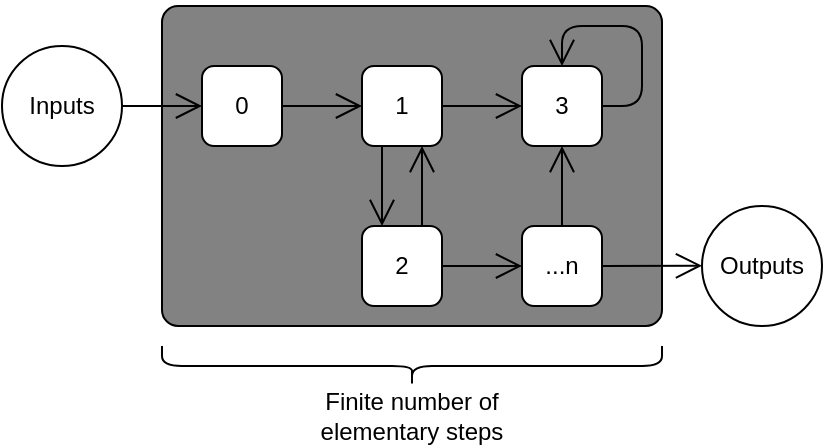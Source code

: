 <mxfile version="20.3.0" type="device"><diagram id="MzRbG8epWb9hSmrCjQco" name="Page-1"><mxGraphModel dx="861" dy="516" grid="1" gridSize="10" guides="1" tooltips="1" connect="1" arrows="1" fold="1" page="1" pageScale="1" pageWidth="850" pageHeight="1100" math="0" shadow="0"><root><mxCell id="0"/><mxCell id="1" parent="0"/><mxCell id="19" value="" style="rounded=1;whiteSpace=wrap;html=1;arcSize=5;strokeColor=#000000;fillColor=#828282;" parent="1" vertex="1"><mxGeometry x="220" y="330" width="250" height="160" as="geometry"/></mxCell><mxCell id="11" style="edgeStyle=none;html=1;exitX=1;exitY=0.5;exitDx=0;exitDy=0;entryX=0;entryY=0.5;entryDx=0;entryDy=0;endArrow=open;endFill=0;endSize=11;strokeColor=#000000;" parent="1" source="3" target="7" edge="1"><mxGeometry relative="1" as="geometry"/></mxCell><mxCell id="3" value="0" style="rounded=1;whiteSpace=wrap;html=1;strokeColor=#000000;" parent="1" vertex="1"><mxGeometry x="240" y="360" width="40" height="40" as="geometry"/></mxCell><mxCell id="12" style="edgeStyle=none;html=1;exitX=1;exitY=0.5;exitDx=0;exitDy=0;entryX=0;entryY=0.5;entryDx=0;entryDy=0;endArrow=open;endFill=0;endSize=11;strokeColor=#000000;" parent="1" source="7" target="9" edge="1"><mxGeometry relative="1" as="geometry"/></mxCell><mxCell id="13" style="edgeStyle=none;html=1;exitX=0.25;exitY=1;exitDx=0;exitDy=0;entryX=0.25;entryY=0;entryDx=0;entryDy=0;endArrow=open;endFill=0;endSize=11;strokeColor=#000000;" parent="1" source="7" target="8" edge="1"><mxGeometry relative="1" as="geometry"/></mxCell><mxCell id="7" value="1" style="rounded=1;whiteSpace=wrap;html=1;strokeColor=#000000;" parent="1" vertex="1"><mxGeometry x="320" y="360" width="40" height="40" as="geometry"/></mxCell><mxCell id="14" style="edgeStyle=none;html=1;exitX=0.75;exitY=0;exitDx=0;exitDy=0;entryX=0.75;entryY=1;entryDx=0;entryDy=0;endArrow=open;endFill=0;endSize=11;strokeColor=#000000;" parent="1" source="8" target="7" edge="1"><mxGeometry relative="1" as="geometry"/></mxCell><mxCell id="15" value="" style="edgeStyle=none;html=1;exitX=1;exitY=0.5;exitDx=0;exitDy=0;entryX=0;entryY=0.5;entryDx=0;entryDy=0;endArrow=open;endFill=0;endSize=11;strokeColor=#000000;labelBackgroundColor=none;fontSize=25;" parent="1" source="8" target="10" edge="1"><mxGeometry relative="1" as="geometry"><mxPoint as="offset"/></mxGeometry></mxCell><mxCell id="8" value="2" style="rounded=1;whiteSpace=wrap;html=1;strokeColor=#000000;" parent="1" vertex="1"><mxGeometry x="320" y="440" width="40" height="40" as="geometry"/></mxCell><mxCell id="9" value="3" style="rounded=1;whiteSpace=wrap;html=1;strokeColor=#000000;" parent="1" vertex="1"><mxGeometry x="400" y="360" width="40" height="40" as="geometry"/></mxCell><mxCell id="16" style="edgeStyle=none;html=1;exitX=0.5;exitY=0;exitDx=0;exitDy=0;entryX=0.5;entryY=1;entryDx=0;entryDy=0;endArrow=open;endFill=0;endSize=11;strokeColor=#000000;" parent="1" source="10" target="9" edge="1"><mxGeometry relative="1" as="geometry"/></mxCell><mxCell id="17" style="edgeStyle=none;html=1;exitX=1;exitY=0.5;exitDx=0;exitDy=0;endArrow=open;endFill=0;endSize=11;strokeColor=#000000;" parent="1" source="10" edge="1"><mxGeometry relative="1" as="geometry"><mxPoint x="490" y="459.857" as="targetPoint"/></mxGeometry></mxCell><mxCell id="10" value="...n" style="rounded=1;whiteSpace=wrap;html=1;strokeColor=#000000;" parent="1" vertex="1"><mxGeometry x="400" y="440" width="40" height="40" as="geometry"/></mxCell><mxCell id="18" style="edgeStyle=none;html=1;exitX=1;exitY=0.5;exitDx=0;exitDy=0;entryX=0.5;entryY=0;entryDx=0;entryDy=0;endArrow=open;endFill=0;endSize=11;strokeColor=#000000;" parent="1" source="9" target="9" edge="1"><mxGeometry relative="1" as="geometry"><Array as="points"><mxPoint x="460" y="380"/><mxPoint x="460" y="340"/><mxPoint x="420" y="340"/></Array></mxGeometry></mxCell><mxCell id="21" style="edgeStyle=none;html=1;exitX=1;exitY=0.5;exitDx=0;exitDy=0;entryX=0;entryY=0.5;entryDx=0;entryDy=0;endArrow=open;endFill=0;endSize=11;strokeColor=#000000;" parent="1" source="20" target="3" edge="1"><mxGeometry relative="1" as="geometry"/></mxCell><mxCell id="20" value="Inputs" style="ellipse;whiteSpace=wrap;html=1;aspect=fixed;strokeColor=#000000;" parent="1" vertex="1"><mxGeometry x="140" y="350" width="60" height="60" as="geometry"/></mxCell><mxCell id="22" value="Outputs" style="ellipse;whiteSpace=wrap;html=1;aspect=fixed;strokeColor=#000000;" parent="1" vertex="1"><mxGeometry x="490" y="430" width="60" height="60" as="geometry"/></mxCell><mxCell id="23" value="" style="shape=curlyBracket;whiteSpace=wrap;html=1;rounded=1;flipH=1;rotation=90;strokeColor=#000000;" parent="1" vertex="1"><mxGeometry x="335" y="385" width="20" height="250" as="geometry"/></mxCell><mxCell id="24" value="Finite number of elementary steps" style="text;html=1;strokeColor=none;fillColor=none;align=center;verticalAlign=middle;whiteSpace=wrap;rounded=0;" parent="1" vertex="1"><mxGeometry x="270" y="520" width="150" height="30" as="geometry"/></mxCell></root></mxGraphModel></diagram></mxfile>